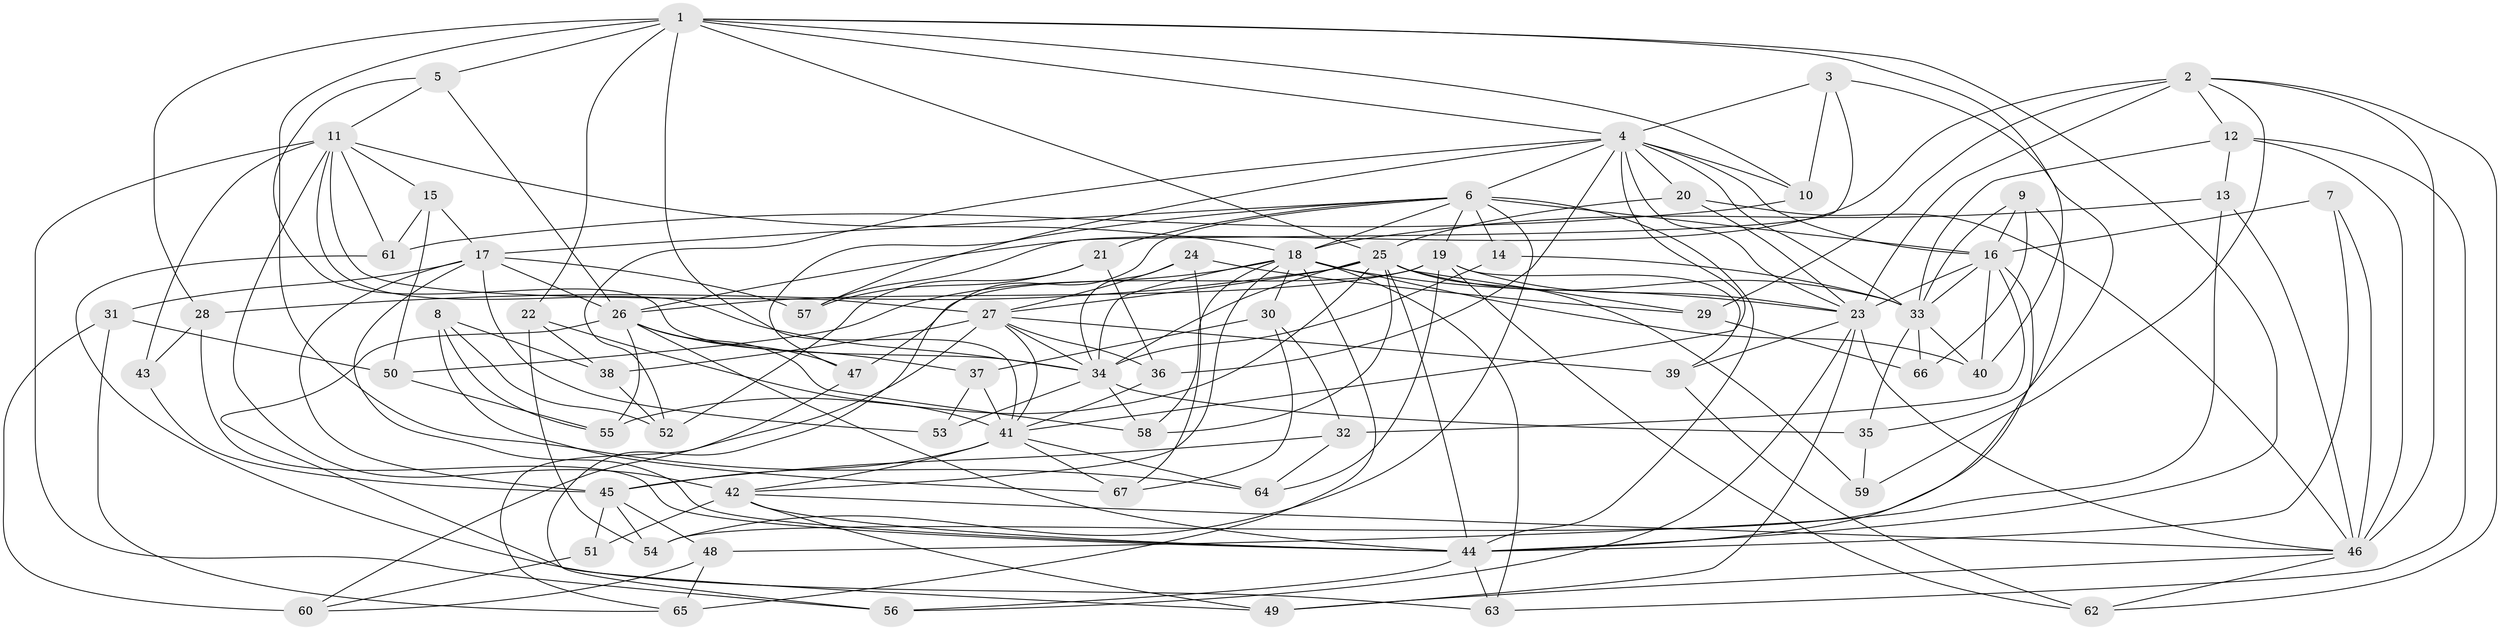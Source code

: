 // original degree distribution, {4: 1.0}
// Generated by graph-tools (version 1.1) at 2025/37/03/09/25 02:37:55]
// undirected, 67 vertices, 185 edges
graph export_dot {
graph [start="1"]
  node [color=gray90,style=filled];
  1;
  2;
  3;
  4;
  5;
  6;
  7;
  8;
  9;
  10;
  11;
  12;
  13;
  14;
  15;
  16;
  17;
  18;
  19;
  20;
  21;
  22;
  23;
  24;
  25;
  26;
  27;
  28;
  29;
  30;
  31;
  32;
  33;
  34;
  35;
  36;
  37;
  38;
  39;
  40;
  41;
  42;
  43;
  44;
  45;
  46;
  47;
  48;
  49;
  50;
  51;
  52;
  53;
  54;
  55;
  56;
  57;
  58;
  59;
  60;
  61;
  62;
  63;
  64;
  65;
  66;
  67;
  1 -- 4 [weight=1.0];
  1 -- 5 [weight=1.0];
  1 -- 10 [weight=1.0];
  1 -- 22 [weight=1.0];
  1 -- 25 [weight=1.0];
  1 -- 28 [weight=1.0];
  1 -- 40 [weight=1.0];
  1 -- 41 [weight=1.0];
  1 -- 44 [weight=1.0];
  1 -- 64 [weight=1.0];
  2 -- 12 [weight=1.0];
  2 -- 23 [weight=2.0];
  2 -- 26 [weight=1.0];
  2 -- 29 [weight=1.0];
  2 -- 46 [weight=1.0];
  2 -- 59 [weight=1.0];
  2 -- 62 [weight=1.0];
  3 -- 4 [weight=1.0];
  3 -- 10 [weight=1.0];
  3 -- 35 [weight=1.0];
  3 -- 57 [weight=1.0];
  4 -- 6 [weight=1.0];
  4 -- 10 [weight=1.0];
  4 -- 16 [weight=1.0];
  4 -- 20 [weight=1.0];
  4 -- 23 [weight=1.0];
  4 -- 33 [weight=1.0];
  4 -- 36 [weight=1.0];
  4 -- 41 [weight=1.0];
  4 -- 52 [weight=1.0];
  4 -- 57 [weight=1.0];
  5 -- 11 [weight=1.0];
  5 -- 26 [weight=1.0];
  5 -- 34 [weight=1.0];
  6 -- 14 [weight=2.0];
  6 -- 16 [weight=1.0];
  6 -- 17 [weight=1.0];
  6 -- 18 [weight=1.0];
  6 -- 19 [weight=1.0];
  6 -- 21 [weight=1.0];
  6 -- 44 [weight=1.0];
  6 -- 47 [weight=1.0];
  6 -- 54 [weight=1.0];
  6 -- 56 [weight=1.0];
  7 -- 16 [weight=2.0];
  7 -- 44 [weight=1.0];
  7 -- 46 [weight=1.0];
  8 -- 38 [weight=1.0];
  8 -- 52 [weight=1.0];
  8 -- 55 [weight=1.0];
  8 -- 67 [weight=1.0];
  9 -- 16 [weight=1.0];
  9 -- 33 [weight=1.0];
  9 -- 54 [weight=1.0];
  9 -- 66 [weight=1.0];
  10 -- 61 [weight=1.0];
  11 -- 15 [weight=1.0];
  11 -- 18 [weight=1.0];
  11 -- 27 [weight=2.0];
  11 -- 34 [weight=1.0];
  11 -- 42 [weight=2.0];
  11 -- 43 [weight=2.0];
  11 -- 56 [weight=1.0];
  11 -- 61 [weight=1.0];
  12 -- 13 [weight=1.0];
  12 -- 33 [weight=1.0];
  12 -- 46 [weight=4.0];
  12 -- 63 [weight=1.0];
  13 -- 18 [weight=1.0];
  13 -- 46 [weight=1.0];
  13 -- 48 [weight=1.0];
  14 -- 33 [weight=1.0];
  14 -- 34 [weight=1.0];
  15 -- 17 [weight=1.0];
  15 -- 50 [weight=1.0];
  15 -- 61 [weight=1.0];
  16 -- 23 [weight=1.0];
  16 -- 32 [weight=1.0];
  16 -- 33 [weight=1.0];
  16 -- 40 [weight=1.0];
  16 -- 44 [weight=1.0];
  17 -- 26 [weight=1.0];
  17 -- 31 [weight=1.0];
  17 -- 44 [weight=2.0];
  17 -- 45 [weight=1.0];
  17 -- 53 [weight=2.0];
  17 -- 57 [weight=1.0];
  18 -- 23 [weight=1.0];
  18 -- 30 [weight=1.0];
  18 -- 34 [weight=1.0];
  18 -- 40 [weight=1.0];
  18 -- 42 [weight=1.0];
  18 -- 50 [weight=1.0];
  18 -- 58 [weight=1.0];
  18 -- 63 [weight=1.0];
  18 -- 65 [weight=1.0];
  19 -- 23 [weight=2.0];
  19 -- 26 [weight=1.0];
  19 -- 39 [weight=1.0];
  19 -- 47 [weight=1.0];
  19 -- 62 [weight=1.0];
  19 -- 64 [weight=1.0];
  20 -- 23 [weight=1.0];
  20 -- 25 [weight=1.0];
  20 -- 46 [weight=1.0];
  21 -- 36 [weight=1.0];
  21 -- 52 [weight=1.0];
  21 -- 57 [weight=1.0];
  22 -- 38 [weight=1.0];
  22 -- 41 [weight=1.0];
  22 -- 54 [weight=1.0];
  23 -- 39 [weight=1.0];
  23 -- 46 [weight=1.0];
  23 -- 49 [weight=1.0];
  23 -- 56 [weight=1.0];
  24 -- 27 [weight=1.0];
  24 -- 29 [weight=1.0];
  24 -- 34 [weight=1.0];
  24 -- 67 [weight=1.0];
  25 -- 27 [weight=1.0];
  25 -- 28 [weight=1.0];
  25 -- 29 [weight=1.0];
  25 -- 33 [weight=1.0];
  25 -- 34 [weight=1.0];
  25 -- 44 [weight=1.0];
  25 -- 55 [weight=1.0];
  25 -- 58 [weight=1.0];
  25 -- 59 [weight=2.0];
  26 -- 37 [weight=1.0];
  26 -- 44 [weight=1.0];
  26 -- 47 [weight=1.0];
  26 -- 49 [weight=1.0];
  26 -- 55 [weight=1.0];
  26 -- 58 [weight=1.0];
  27 -- 34 [weight=1.0];
  27 -- 36 [weight=1.0];
  27 -- 38 [weight=1.0];
  27 -- 39 [weight=1.0];
  27 -- 41 [weight=1.0];
  27 -- 60 [weight=1.0];
  28 -- 43 [weight=1.0];
  28 -- 44 [weight=1.0];
  29 -- 66 [weight=1.0];
  30 -- 32 [weight=1.0];
  30 -- 37 [weight=1.0];
  30 -- 67 [weight=1.0];
  31 -- 50 [weight=1.0];
  31 -- 60 [weight=1.0];
  31 -- 65 [weight=1.0];
  32 -- 45 [weight=1.0];
  32 -- 64 [weight=1.0];
  33 -- 35 [weight=1.0];
  33 -- 40 [weight=1.0];
  33 -- 66 [weight=2.0];
  34 -- 35 [weight=1.0];
  34 -- 53 [weight=1.0];
  34 -- 58 [weight=1.0];
  35 -- 59 [weight=1.0];
  36 -- 41 [weight=1.0];
  37 -- 41 [weight=1.0];
  37 -- 53 [weight=1.0];
  38 -- 52 [weight=1.0];
  39 -- 62 [weight=1.0];
  41 -- 42 [weight=1.0];
  41 -- 45 [weight=3.0];
  41 -- 64 [weight=1.0];
  41 -- 67 [weight=1.0];
  42 -- 44 [weight=1.0];
  42 -- 46 [weight=1.0];
  42 -- 49 [weight=1.0];
  42 -- 51 [weight=1.0];
  43 -- 45 [weight=1.0];
  44 -- 56 [weight=1.0];
  44 -- 63 [weight=1.0];
  45 -- 48 [weight=1.0];
  45 -- 51 [weight=2.0];
  45 -- 54 [weight=1.0];
  46 -- 49 [weight=1.0];
  46 -- 62 [weight=1.0];
  47 -- 65 [weight=1.0];
  48 -- 60 [weight=1.0];
  48 -- 65 [weight=1.0];
  50 -- 55 [weight=1.0];
  51 -- 60 [weight=1.0];
  61 -- 63 [weight=1.0];
}
